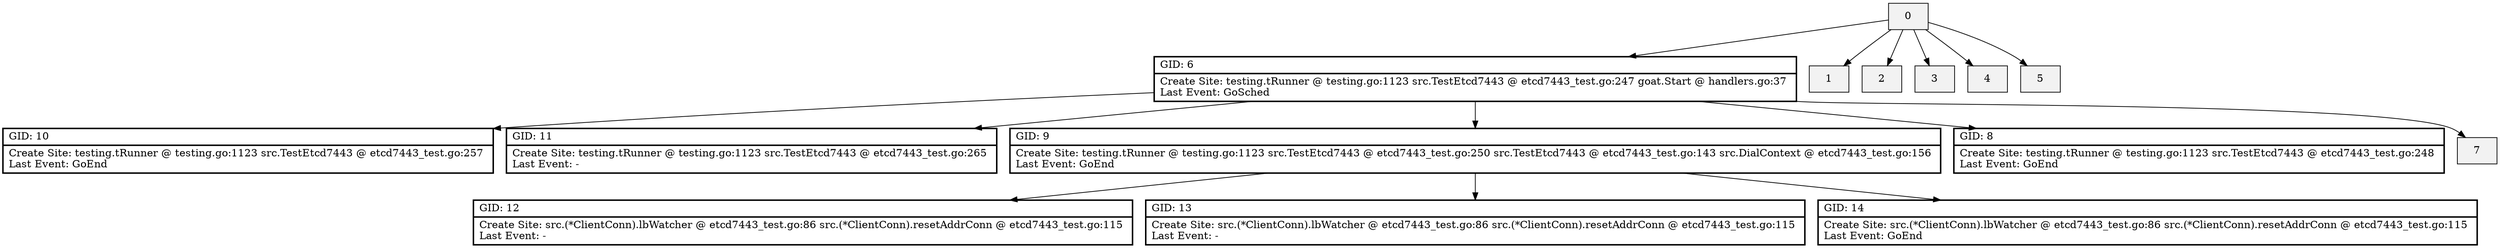 digraph{
	node[shape=record,style=filled,fillcolor=gray95]

	6 [ label = "{ GID: 6\l | Create Site: testing.tRunner @ testing.go:1123 
src.TestEtcd7443 @ etcd7443_test.go:247 
goat.Start @ handlers.go:37 
\lLast Event: GoSched\l }" style=bold]
	10 [ label = "{ GID: 10\l | Create Site: testing.tRunner @ testing.go:1123 
src.TestEtcd7443 @ etcd7443_test.go:257 
\lLast Event: GoEnd\l }" style=bold]
	12 [ label = "{ GID: 12\l | Create Site: src.(*ClientConn).lbWatcher @ etcd7443_test.go:86 
src.(*ClientConn).resetAddrConn @ etcd7443_test.go:115 
\lLast Event: -\l }" style=bold]
	13 [ label = "{ GID: 13\l | Create Site: src.(*ClientConn).lbWatcher @ etcd7443_test.go:86 
src.(*ClientConn).resetAddrConn @ etcd7443_test.go:115 
\lLast Event: -\l }" style=bold]
	11 [ label = "{ GID: 11\l | Create Site: testing.tRunner @ testing.go:1123 
src.TestEtcd7443 @ etcd7443_test.go:265 
\lLast Event: -\l }" style=bold]
	14 [ label = "{ GID: 14\l | Create Site: src.(*ClientConn).lbWatcher @ etcd7443_test.go:86 
src.(*ClientConn).resetAddrConn @ etcd7443_test.go:115 
\lLast Event: GoEnd\l }" style=bold]
	9 [ label = "{ GID: 9\l | Create Site: testing.tRunner @ testing.go:1123 
src.TestEtcd7443 @ etcd7443_test.go:250 
src.TestEtcd7443 @ etcd7443_test.go:143 
src.DialContext @ etcd7443_test.go:156 
\lLast Event: GoEnd\l }" style=bold]
	8 [ label = "{ GID: 8\l | Create Site: testing.tRunner @ testing.go:1123 
src.TestEtcd7443 @ etcd7443_test.go:248 
\lLast Event: GoEnd\l }" style=bold]
	

	0 -> 1
	0 -> 2
	0 -> 3
	0 -> 4
	0 -> 5
	0 -> 6
	6 -> 7
	6 -> 8
	6 -> 9
	6 -> 10
	6 -> 11
	9 -> 12
	9 -> 13
	9 -> 14
	}
